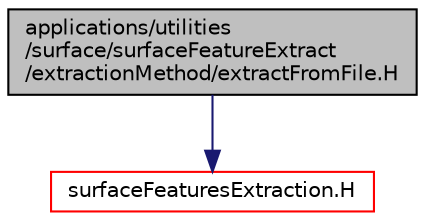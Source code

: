 digraph "applications/utilities/surface/surfaceFeatureExtract/extractionMethod/extractFromFile.H"
{
  bgcolor="transparent";
  edge [fontname="Helvetica",fontsize="10",labelfontname="Helvetica",labelfontsize="10"];
  node [fontname="Helvetica",fontsize="10",shape=record];
  Node1 [label="applications/utilities\l/surface/surfaceFeatureExtract\l/extractionMethod/extractFromFile.H",height=0.2,width=0.4,color="black", fillcolor="grey75", style="filled" fontcolor="black"];
  Node1 -> Node2 [color="midnightblue",fontsize="10",style="solid",fontname="Helvetica"];
  Node2 [label="surfaceFeaturesExtraction.H",height=0.2,width=0.4,color="red",URL="$surfaceFeaturesExtraction_8H.html"];
}
